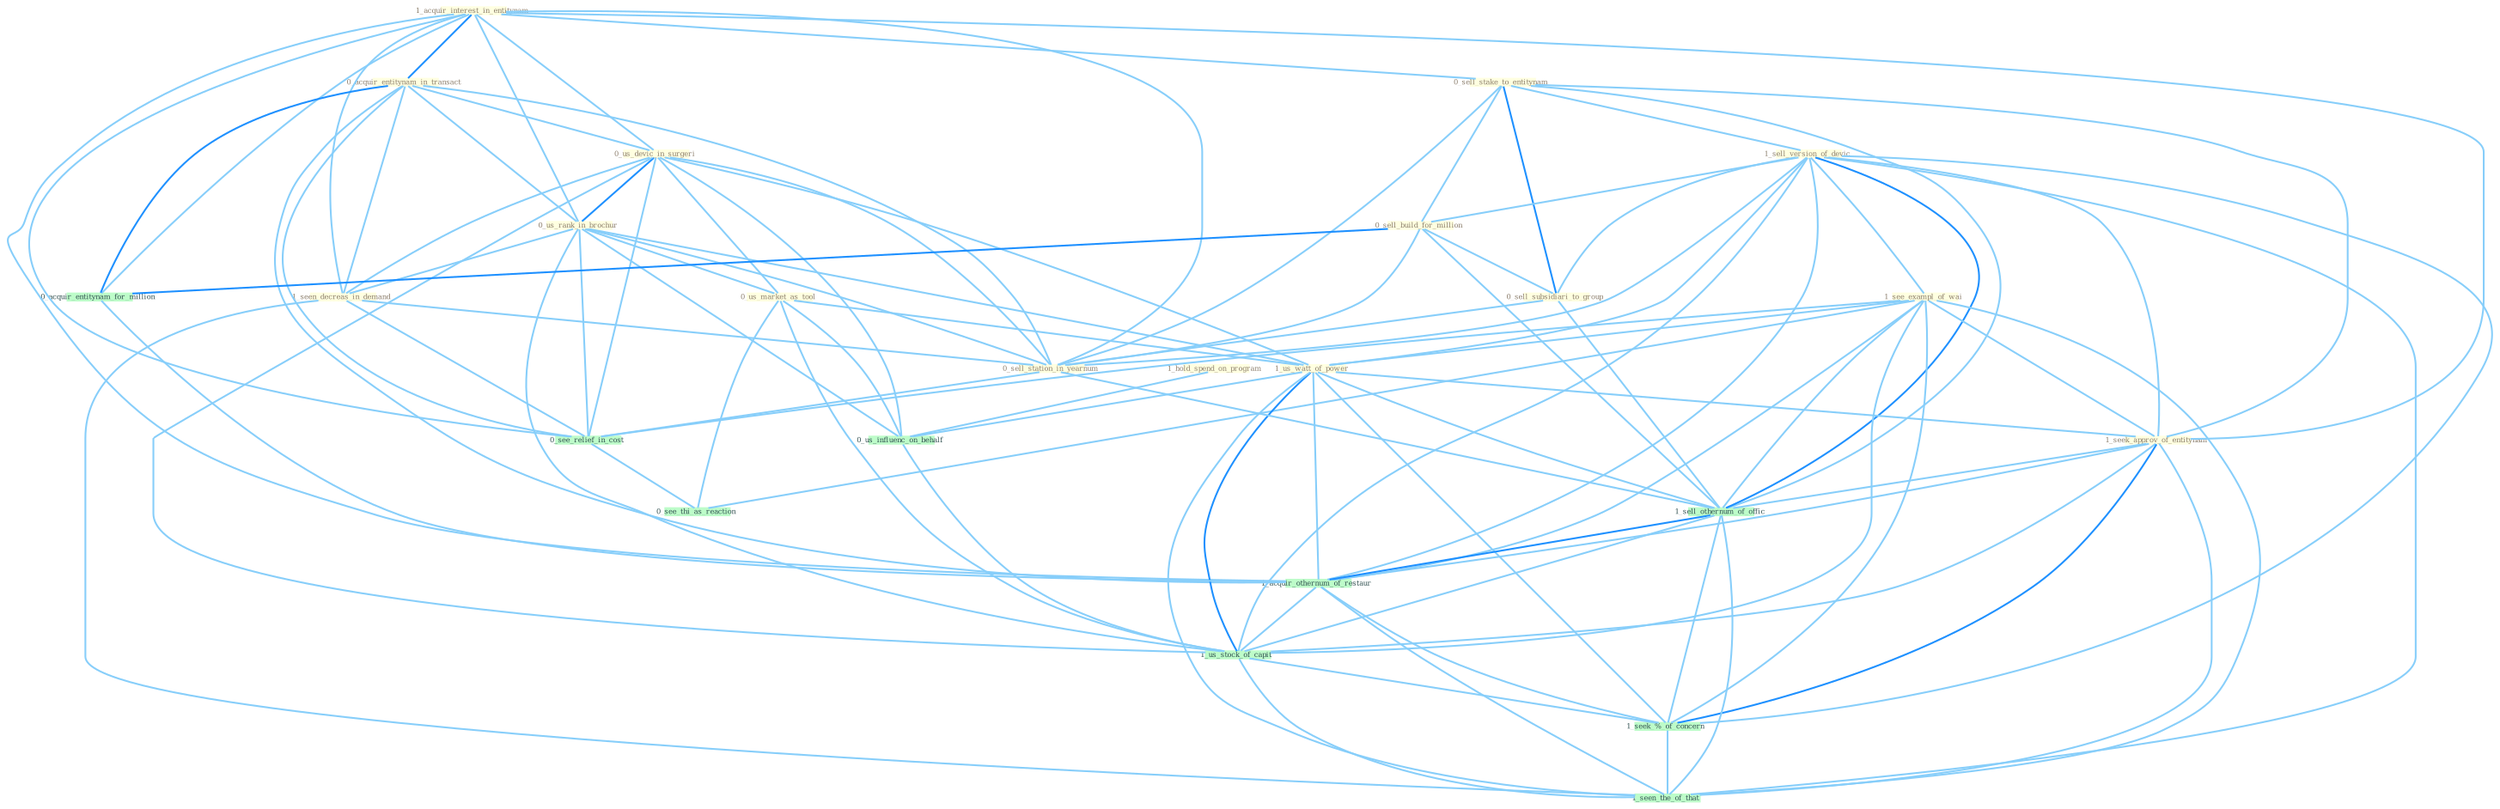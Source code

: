 Graph G{ 
    node
    [shape=polygon,style=filled,width=.5,height=.06,color="#BDFCC9",fixedsize=true,fontsize=4,
    fontcolor="#2f4f4f"];
    {node
    [color="#ffffe0", fontcolor="#8b7d6b"] "1_acquir_interest_in_entitynam " "0_acquir_entitynam_in_transact " "0_us_devic_in_surgeri " "1_hold_spend_on_program " "0_us_rank_in_brochur " "0_us_market_as_tool " "0_sell_stake_to_entitynam " "1_sell_version_of_devic " "1_see_exampl_of_wai " "1_us_watt_of_power " "1_seen_decreas_in_demand " "0_sell_build_for_million " "1_seek_approv_of_entitynam " "0_sell_subsidiari_to_group " "0_sell_station_in_yearnum "}
{node [color="#fff0f5", fontcolor="#b22222"]}
edge [color="#B0E2FF"];

	"1_acquir_interest_in_entitynam " -- "0_acquir_entitynam_in_transact " [w="2", color="#1e90ff" , len=0.8];
	"1_acquir_interest_in_entitynam " -- "0_us_devic_in_surgeri " [w="1", color="#87cefa" ];
	"1_acquir_interest_in_entitynam " -- "0_us_rank_in_brochur " [w="1", color="#87cefa" ];
	"1_acquir_interest_in_entitynam " -- "0_sell_stake_to_entitynam " [w="1", color="#87cefa" ];
	"1_acquir_interest_in_entitynam " -- "1_seen_decreas_in_demand " [w="1", color="#87cefa" ];
	"1_acquir_interest_in_entitynam " -- "1_seek_approv_of_entitynam " [w="1", color="#87cefa" ];
	"1_acquir_interest_in_entitynam " -- "0_sell_station_in_yearnum " [w="1", color="#87cefa" ];
	"1_acquir_interest_in_entitynam " -- "0_acquir_entitynam_for_million " [w="1", color="#87cefa" ];
	"1_acquir_interest_in_entitynam " -- "0_see_relief_in_cost " [w="1", color="#87cefa" ];
	"1_acquir_interest_in_entitynam " -- "1_acquir_othernum_of_restaur " [w="1", color="#87cefa" ];
	"0_acquir_entitynam_in_transact " -- "0_us_devic_in_surgeri " [w="1", color="#87cefa" ];
	"0_acquir_entitynam_in_transact " -- "0_us_rank_in_brochur " [w="1", color="#87cefa" ];
	"0_acquir_entitynam_in_transact " -- "1_seen_decreas_in_demand " [w="1", color="#87cefa" ];
	"0_acquir_entitynam_in_transact " -- "0_sell_station_in_yearnum " [w="1", color="#87cefa" ];
	"0_acquir_entitynam_in_transact " -- "0_acquir_entitynam_for_million " [w="2", color="#1e90ff" , len=0.8];
	"0_acquir_entitynam_in_transact " -- "0_see_relief_in_cost " [w="1", color="#87cefa" ];
	"0_acquir_entitynam_in_transact " -- "1_acquir_othernum_of_restaur " [w="1", color="#87cefa" ];
	"0_us_devic_in_surgeri " -- "0_us_rank_in_brochur " [w="2", color="#1e90ff" , len=0.8];
	"0_us_devic_in_surgeri " -- "0_us_market_as_tool " [w="1", color="#87cefa" ];
	"0_us_devic_in_surgeri " -- "1_us_watt_of_power " [w="1", color="#87cefa" ];
	"0_us_devic_in_surgeri " -- "1_seen_decreas_in_demand " [w="1", color="#87cefa" ];
	"0_us_devic_in_surgeri " -- "0_sell_station_in_yearnum " [w="1", color="#87cefa" ];
	"0_us_devic_in_surgeri " -- "0_us_influenc_on_behalf " [w="1", color="#87cefa" ];
	"0_us_devic_in_surgeri " -- "0_see_relief_in_cost " [w="1", color="#87cefa" ];
	"0_us_devic_in_surgeri " -- "1_us_stock_of_capit " [w="1", color="#87cefa" ];
	"1_hold_spend_on_program " -- "0_us_influenc_on_behalf " [w="1", color="#87cefa" ];
	"0_us_rank_in_brochur " -- "0_us_market_as_tool " [w="1", color="#87cefa" ];
	"0_us_rank_in_brochur " -- "1_us_watt_of_power " [w="1", color="#87cefa" ];
	"0_us_rank_in_brochur " -- "1_seen_decreas_in_demand " [w="1", color="#87cefa" ];
	"0_us_rank_in_brochur " -- "0_sell_station_in_yearnum " [w="1", color="#87cefa" ];
	"0_us_rank_in_brochur " -- "0_us_influenc_on_behalf " [w="1", color="#87cefa" ];
	"0_us_rank_in_brochur " -- "0_see_relief_in_cost " [w="1", color="#87cefa" ];
	"0_us_rank_in_brochur " -- "1_us_stock_of_capit " [w="1", color="#87cefa" ];
	"0_us_market_as_tool " -- "1_us_watt_of_power " [w="1", color="#87cefa" ];
	"0_us_market_as_tool " -- "0_us_influenc_on_behalf " [w="1", color="#87cefa" ];
	"0_us_market_as_tool " -- "0_see_thi_as_reaction " [w="1", color="#87cefa" ];
	"0_us_market_as_tool " -- "1_us_stock_of_capit " [w="1", color="#87cefa" ];
	"0_sell_stake_to_entitynam " -- "1_sell_version_of_devic " [w="1", color="#87cefa" ];
	"0_sell_stake_to_entitynam " -- "0_sell_build_for_million " [w="1", color="#87cefa" ];
	"0_sell_stake_to_entitynam " -- "1_seek_approv_of_entitynam " [w="1", color="#87cefa" ];
	"0_sell_stake_to_entitynam " -- "0_sell_subsidiari_to_group " [w="2", color="#1e90ff" , len=0.8];
	"0_sell_stake_to_entitynam " -- "0_sell_station_in_yearnum " [w="1", color="#87cefa" ];
	"0_sell_stake_to_entitynam " -- "1_sell_othernum_of_offic " [w="1", color="#87cefa" ];
	"1_sell_version_of_devic " -- "1_see_exampl_of_wai " [w="1", color="#87cefa" ];
	"1_sell_version_of_devic " -- "1_us_watt_of_power " [w="1", color="#87cefa" ];
	"1_sell_version_of_devic " -- "0_sell_build_for_million " [w="1", color="#87cefa" ];
	"1_sell_version_of_devic " -- "1_seek_approv_of_entitynam " [w="1", color="#87cefa" ];
	"1_sell_version_of_devic " -- "0_sell_subsidiari_to_group " [w="1", color="#87cefa" ];
	"1_sell_version_of_devic " -- "0_sell_station_in_yearnum " [w="1", color="#87cefa" ];
	"1_sell_version_of_devic " -- "1_sell_othernum_of_offic " [w="2", color="#1e90ff" , len=0.8];
	"1_sell_version_of_devic " -- "1_acquir_othernum_of_restaur " [w="1", color="#87cefa" ];
	"1_sell_version_of_devic " -- "1_us_stock_of_capit " [w="1", color="#87cefa" ];
	"1_sell_version_of_devic " -- "1_seek_%_of_concern " [w="1", color="#87cefa" ];
	"1_sell_version_of_devic " -- "1_seen_the_of_that " [w="1", color="#87cefa" ];
	"1_see_exampl_of_wai " -- "1_us_watt_of_power " [w="1", color="#87cefa" ];
	"1_see_exampl_of_wai " -- "1_seek_approv_of_entitynam " [w="1", color="#87cefa" ];
	"1_see_exampl_of_wai " -- "1_sell_othernum_of_offic " [w="1", color="#87cefa" ];
	"1_see_exampl_of_wai " -- "0_see_relief_in_cost " [w="1", color="#87cefa" ];
	"1_see_exampl_of_wai " -- "0_see_thi_as_reaction " [w="1", color="#87cefa" ];
	"1_see_exampl_of_wai " -- "1_acquir_othernum_of_restaur " [w="1", color="#87cefa" ];
	"1_see_exampl_of_wai " -- "1_us_stock_of_capit " [w="1", color="#87cefa" ];
	"1_see_exampl_of_wai " -- "1_seek_%_of_concern " [w="1", color="#87cefa" ];
	"1_see_exampl_of_wai " -- "1_seen_the_of_that " [w="1", color="#87cefa" ];
	"1_us_watt_of_power " -- "1_seek_approv_of_entitynam " [w="1", color="#87cefa" ];
	"1_us_watt_of_power " -- "1_sell_othernum_of_offic " [w="1", color="#87cefa" ];
	"1_us_watt_of_power " -- "0_us_influenc_on_behalf " [w="1", color="#87cefa" ];
	"1_us_watt_of_power " -- "1_acquir_othernum_of_restaur " [w="1", color="#87cefa" ];
	"1_us_watt_of_power " -- "1_us_stock_of_capit " [w="2", color="#1e90ff" , len=0.8];
	"1_us_watt_of_power " -- "1_seek_%_of_concern " [w="1", color="#87cefa" ];
	"1_us_watt_of_power " -- "1_seen_the_of_that " [w="1", color="#87cefa" ];
	"1_seen_decreas_in_demand " -- "0_sell_station_in_yearnum " [w="1", color="#87cefa" ];
	"1_seen_decreas_in_demand " -- "0_see_relief_in_cost " [w="1", color="#87cefa" ];
	"1_seen_decreas_in_demand " -- "1_seen_the_of_that " [w="1", color="#87cefa" ];
	"0_sell_build_for_million " -- "0_sell_subsidiari_to_group " [w="1", color="#87cefa" ];
	"0_sell_build_for_million " -- "0_sell_station_in_yearnum " [w="1", color="#87cefa" ];
	"0_sell_build_for_million " -- "0_acquir_entitynam_for_million " [w="2", color="#1e90ff" , len=0.8];
	"0_sell_build_for_million " -- "1_sell_othernum_of_offic " [w="1", color="#87cefa" ];
	"1_seek_approv_of_entitynam " -- "1_sell_othernum_of_offic " [w="1", color="#87cefa" ];
	"1_seek_approv_of_entitynam " -- "1_acquir_othernum_of_restaur " [w="1", color="#87cefa" ];
	"1_seek_approv_of_entitynam " -- "1_us_stock_of_capit " [w="1", color="#87cefa" ];
	"1_seek_approv_of_entitynam " -- "1_seek_%_of_concern " [w="2", color="#1e90ff" , len=0.8];
	"1_seek_approv_of_entitynam " -- "1_seen_the_of_that " [w="1", color="#87cefa" ];
	"0_sell_subsidiari_to_group " -- "0_sell_station_in_yearnum " [w="1", color="#87cefa" ];
	"0_sell_subsidiari_to_group " -- "1_sell_othernum_of_offic " [w="1", color="#87cefa" ];
	"0_sell_station_in_yearnum " -- "1_sell_othernum_of_offic " [w="1", color="#87cefa" ];
	"0_sell_station_in_yearnum " -- "0_see_relief_in_cost " [w="1", color="#87cefa" ];
	"0_acquir_entitynam_for_million " -- "1_acquir_othernum_of_restaur " [w="1", color="#87cefa" ];
	"1_sell_othernum_of_offic " -- "1_acquir_othernum_of_restaur " [w="2", color="#1e90ff" , len=0.8];
	"1_sell_othernum_of_offic " -- "1_us_stock_of_capit " [w="1", color="#87cefa" ];
	"1_sell_othernum_of_offic " -- "1_seek_%_of_concern " [w="1", color="#87cefa" ];
	"1_sell_othernum_of_offic " -- "1_seen_the_of_that " [w="1", color="#87cefa" ];
	"0_us_influenc_on_behalf " -- "1_us_stock_of_capit " [w="1", color="#87cefa" ];
	"0_see_relief_in_cost " -- "0_see_thi_as_reaction " [w="1", color="#87cefa" ];
	"1_acquir_othernum_of_restaur " -- "1_us_stock_of_capit " [w="1", color="#87cefa" ];
	"1_acquir_othernum_of_restaur " -- "1_seek_%_of_concern " [w="1", color="#87cefa" ];
	"1_acquir_othernum_of_restaur " -- "1_seen_the_of_that " [w="1", color="#87cefa" ];
	"1_us_stock_of_capit " -- "1_seek_%_of_concern " [w="1", color="#87cefa" ];
	"1_us_stock_of_capit " -- "1_seen_the_of_that " [w="1", color="#87cefa" ];
	"1_seek_%_of_concern " -- "1_seen_the_of_that " [w="1", color="#87cefa" ];
}
